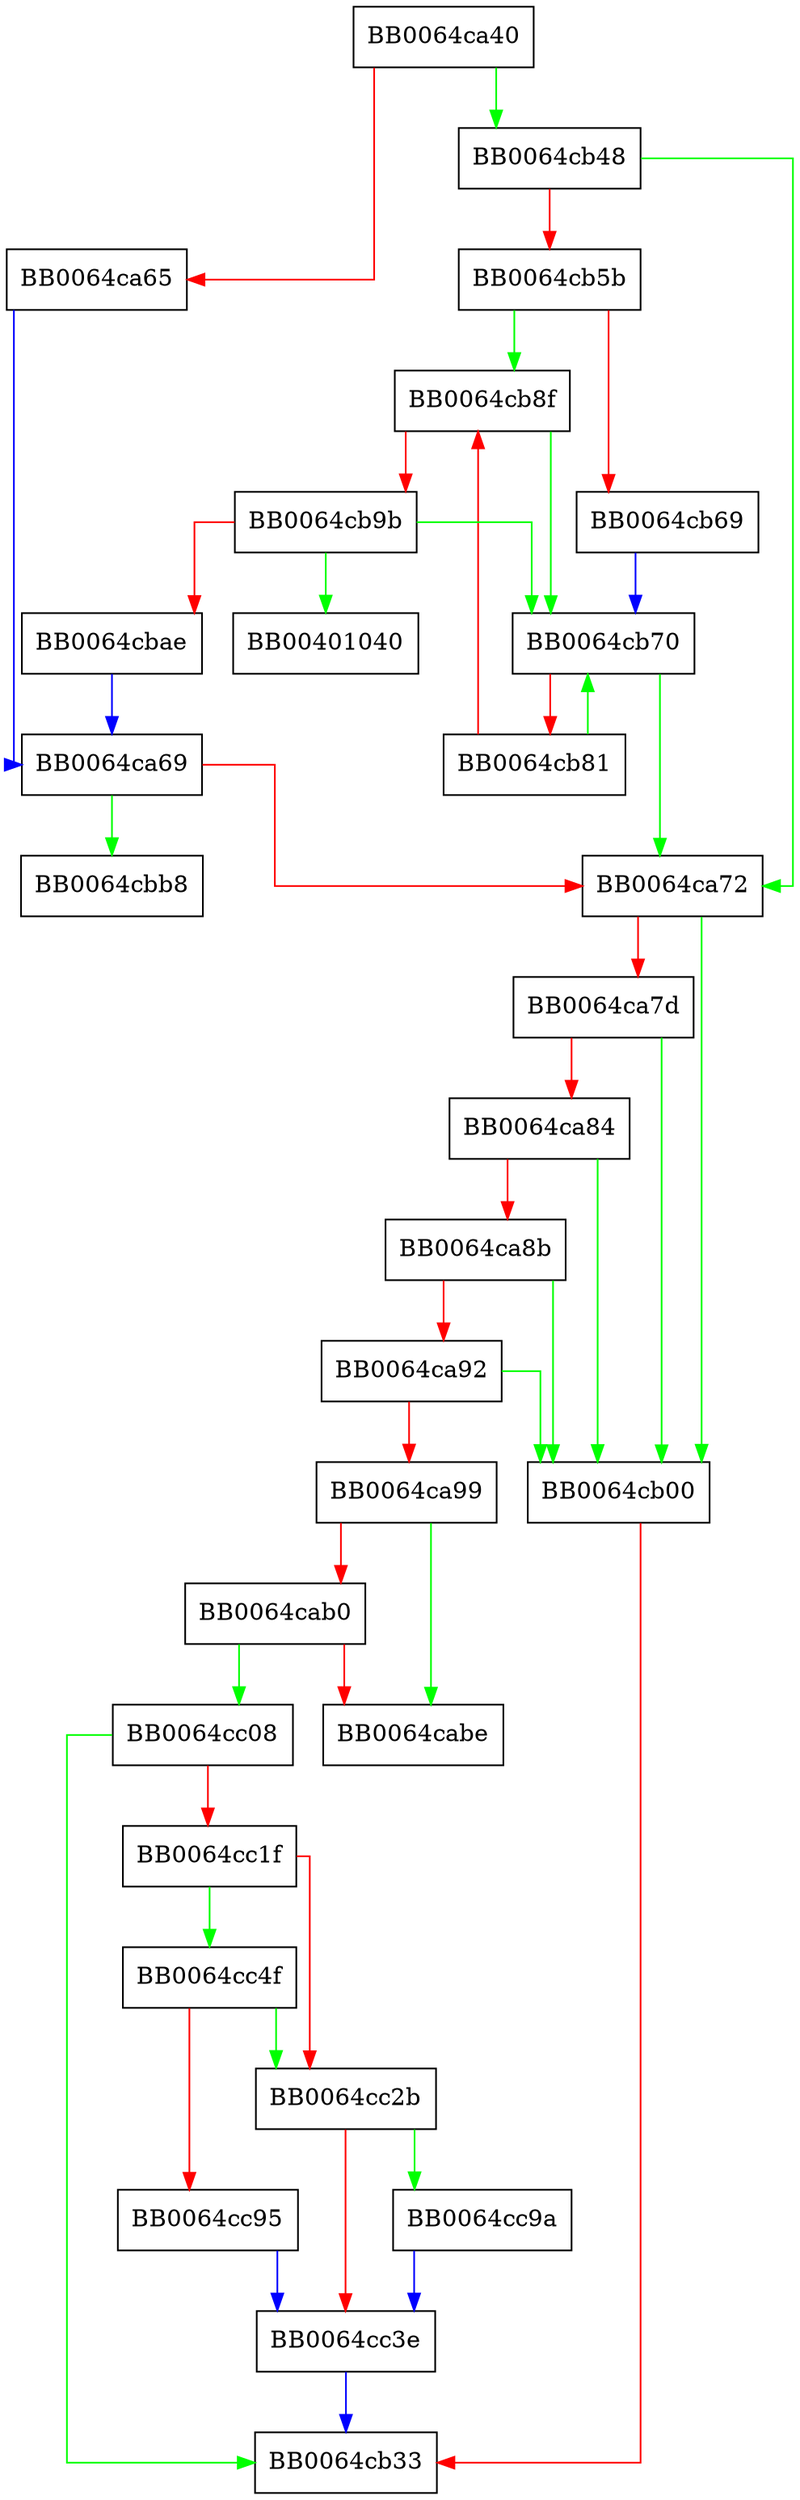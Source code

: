 digraph ossl_store_register_loader_int {
  node [shape="box"];
  graph [splines=ortho];
  BB0064ca40 -> BB0064cb48 [color="green"];
  BB0064ca40 -> BB0064ca65 [color="red"];
  BB0064ca65 -> BB0064ca69 [color="blue"];
  BB0064ca69 -> BB0064cbb8 [color="green"];
  BB0064ca69 -> BB0064ca72 [color="red"];
  BB0064ca72 -> BB0064cb00 [color="green"];
  BB0064ca72 -> BB0064ca7d [color="red"];
  BB0064ca7d -> BB0064cb00 [color="green"];
  BB0064ca7d -> BB0064ca84 [color="red"];
  BB0064ca84 -> BB0064cb00 [color="green"];
  BB0064ca84 -> BB0064ca8b [color="red"];
  BB0064ca8b -> BB0064cb00 [color="green"];
  BB0064ca8b -> BB0064ca92 [color="red"];
  BB0064ca92 -> BB0064cb00 [color="green"];
  BB0064ca92 -> BB0064ca99 [color="red"];
  BB0064ca99 -> BB0064cabe [color="green"];
  BB0064ca99 -> BB0064cab0 [color="red"];
  BB0064cab0 -> BB0064cc08 [color="green"];
  BB0064cab0 -> BB0064cabe [color="red"];
  BB0064cb00 -> BB0064cb33 [color="red"];
  BB0064cb48 -> BB0064ca72 [color="green"];
  BB0064cb48 -> BB0064cb5b [color="red"];
  BB0064cb5b -> BB0064cb8f [color="green"];
  BB0064cb5b -> BB0064cb69 [color="red"];
  BB0064cb69 -> BB0064cb70 [color="blue"];
  BB0064cb70 -> BB0064ca72 [color="green"];
  BB0064cb70 -> BB0064cb81 [color="red"];
  BB0064cb81 -> BB0064cb70 [color="green"];
  BB0064cb81 -> BB0064cb8f [color="red"];
  BB0064cb8f -> BB0064cb70 [color="green"];
  BB0064cb8f -> BB0064cb9b [color="red"];
  BB0064cb9b -> BB00401040 [color="green"];
  BB0064cb9b -> BB0064cb70 [color="green"];
  BB0064cb9b -> BB0064cbae [color="red"];
  BB0064cbae -> BB0064ca69 [color="blue"];
  BB0064cc08 -> BB0064cb33 [color="green"];
  BB0064cc08 -> BB0064cc1f [color="red"];
  BB0064cc1f -> BB0064cc4f [color="green"];
  BB0064cc1f -> BB0064cc2b [color="red"];
  BB0064cc2b -> BB0064cc9a [color="green"];
  BB0064cc2b -> BB0064cc3e [color="red"];
  BB0064cc3e -> BB0064cb33 [color="blue"];
  BB0064cc4f -> BB0064cc2b [color="green"];
  BB0064cc4f -> BB0064cc95 [color="red"];
  BB0064cc95 -> BB0064cc3e [color="blue"];
  BB0064cc9a -> BB0064cc3e [color="blue"];
}